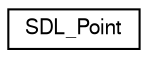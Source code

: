 digraph "Graphical Class Hierarchy"
{
  edge [fontname="FreeSans",fontsize="10",labelfontname="FreeSans",labelfontsize="10"];
  node [fontname="FreeSans",fontsize="10",shape=record];
  rankdir="LR";
  Node1 [label="SDL_Point",height=0.2,width=0.4,color="black", fillcolor="white", style="filled",URL="$dd/d4e/struct_s_d_l___point.html",tooltip="The structure that defines a point. "];
}
